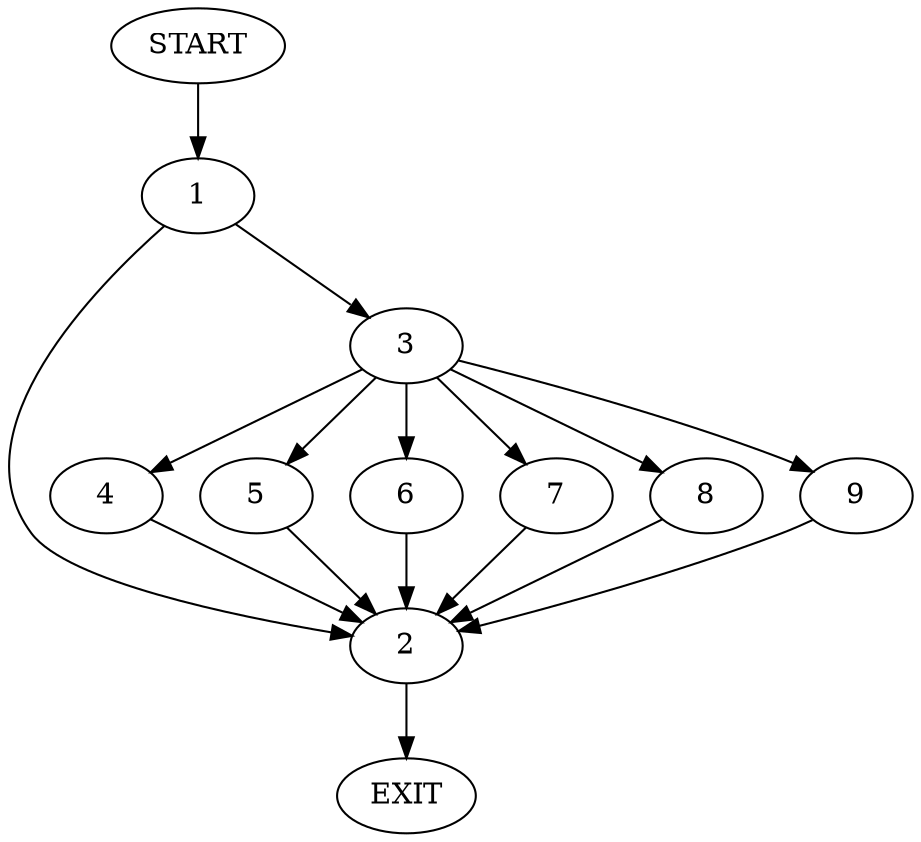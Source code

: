 digraph {
0 [label="START"]
10 [label="EXIT"]
0 -> 1
1 -> 2
1 -> 3
2 -> 10
3 -> 4
3 -> 5
3 -> 6
3 -> 7
3 -> 8
3 -> 9
4 -> 2
5 -> 2
9 -> 2
6 -> 2
7 -> 2
8 -> 2
}
